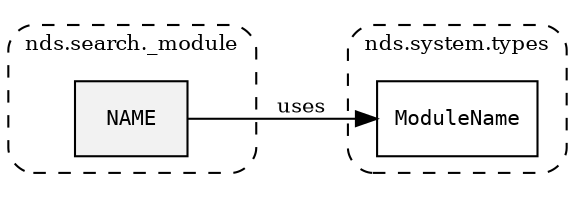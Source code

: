 /**
 * This dot file creates symbol collaboration diagram for NAME.
 */
digraph ZSERIO
{
    node [shape=box, fontsize=10];
    rankdir="LR";
    fontsize=10;
    tooltip="NAME collaboration diagram";

    subgraph "cluster_nds.search._module"
    {
        style="dashed, rounded";
        label="nds.search._module";
        tooltip="Package nds.search._module";
        href="../../../content/packages/nds.search._module.html#Package-nds-search-_module";
        target="_parent";

        "NAME" [style="filled", fillcolor="#0000000D", target="_parent", label=<<font face="monospace"><table align="center" border="0" cellspacing="0" cellpadding="0"><tr><td href="../../../content/packages/nds.search._module.html#Constant-NAME" title="Constant defined in nds.search._module">NAME</td></tr></table></font>>];
    }

    subgraph "cluster_nds.system.types"
    {
        style="dashed, rounded";
        label="nds.system.types";
        tooltip="Package nds.system.types";
        href="../../../content/packages/nds.system.types.html#Package-nds-system-types";
        target="_parent";

        "ModuleName" [target="_parent", label=<<font face="monospace"><table align="center" border="0" cellspacing="0" cellpadding="0"><tr><td href="../../../content/packages/nds.system.types.html#Subtype-ModuleName" title="Subtype defined in nds.system.types">ModuleName</td></tr></table></font>>];
    }

    "NAME" -> "ModuleName" [label="uses", fontsize=10];
}
